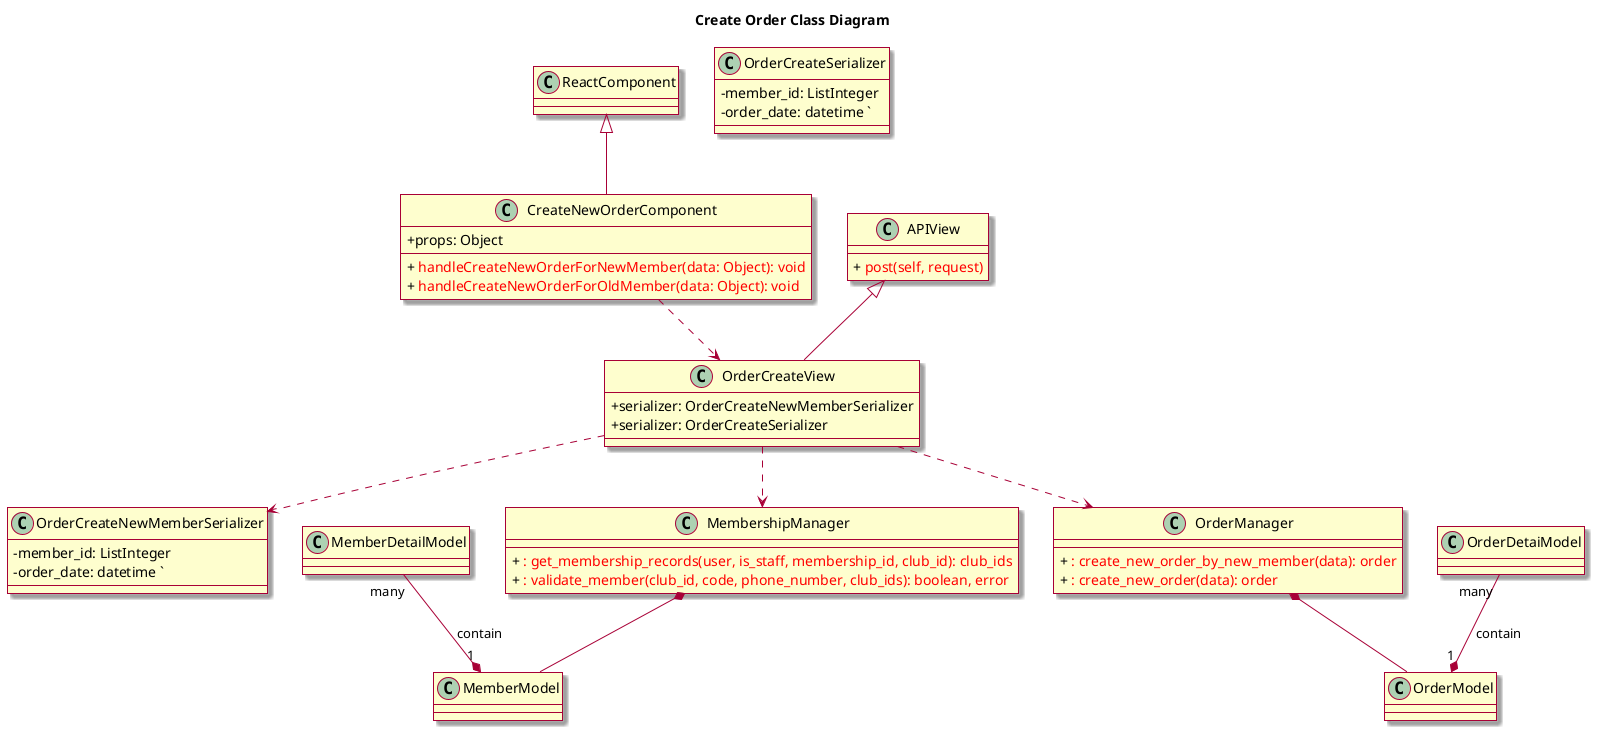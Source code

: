 @startuml
skin rose
skinparam classAttributeIconSize 0

title Create Order Class Diagram
class ReactComponent

class CreateNewOrderComponent {
	+ props: Object
	+ {method} <color:red> handleCreateNewOrderForNewMember(data: Object): void
	+ {method} <color:red> handleCreateNewOrderForOldMember(data: Object): void
}

class OrderCreateView {
	+ serializer: OrderCreateNewMemberSerializer
	+ serializer: OrderCreateSerializer
}

class OrderCreateSerializer {
    - member_id: ListInteger
	- order_date: datetime `
}
class APIView {
	+ {method} <color:red> post(self, request)
}

class OrderCreateNewMemberSerializer {
    - member_id: ListInteger
	- order_date: datetime `
}

class MembershipManager {
	+ {method} <color:red> : get_membership_records(user, is_staff, membership_id, club_id): club_ids
	+ {method} <color:red> : validate_member(club_id, code, phone_number, club_ids): boolean, error
}

class OrderManager {
	+ {method} <color:red> : create_new_order_by_new_member(data): order
	+ {method} <color:red> : create_new_order(data): order
}

class OrderModel 
class OrderDetaiModel
class MemberModel
class MemberDetailModel

ReactComponent <|-- CreateNewOrderComponent
APIView <|-- OrderCreateView
CreateNewOrderComponent ..> OrderCreateView
OrderCreateView ..> OrderCreateNewMemberSerializer
OrderCreateView ..> OrderManager
OrderCreateView ..> MembershipManager
OrderManager *-- OrderModel
MembershipManager *-- MemberModel
OrderDetaiModel "many" --* "1"OrderModel :contain
MemberDetailModel "many" --* "1"MemberModel :contain
@enduml
